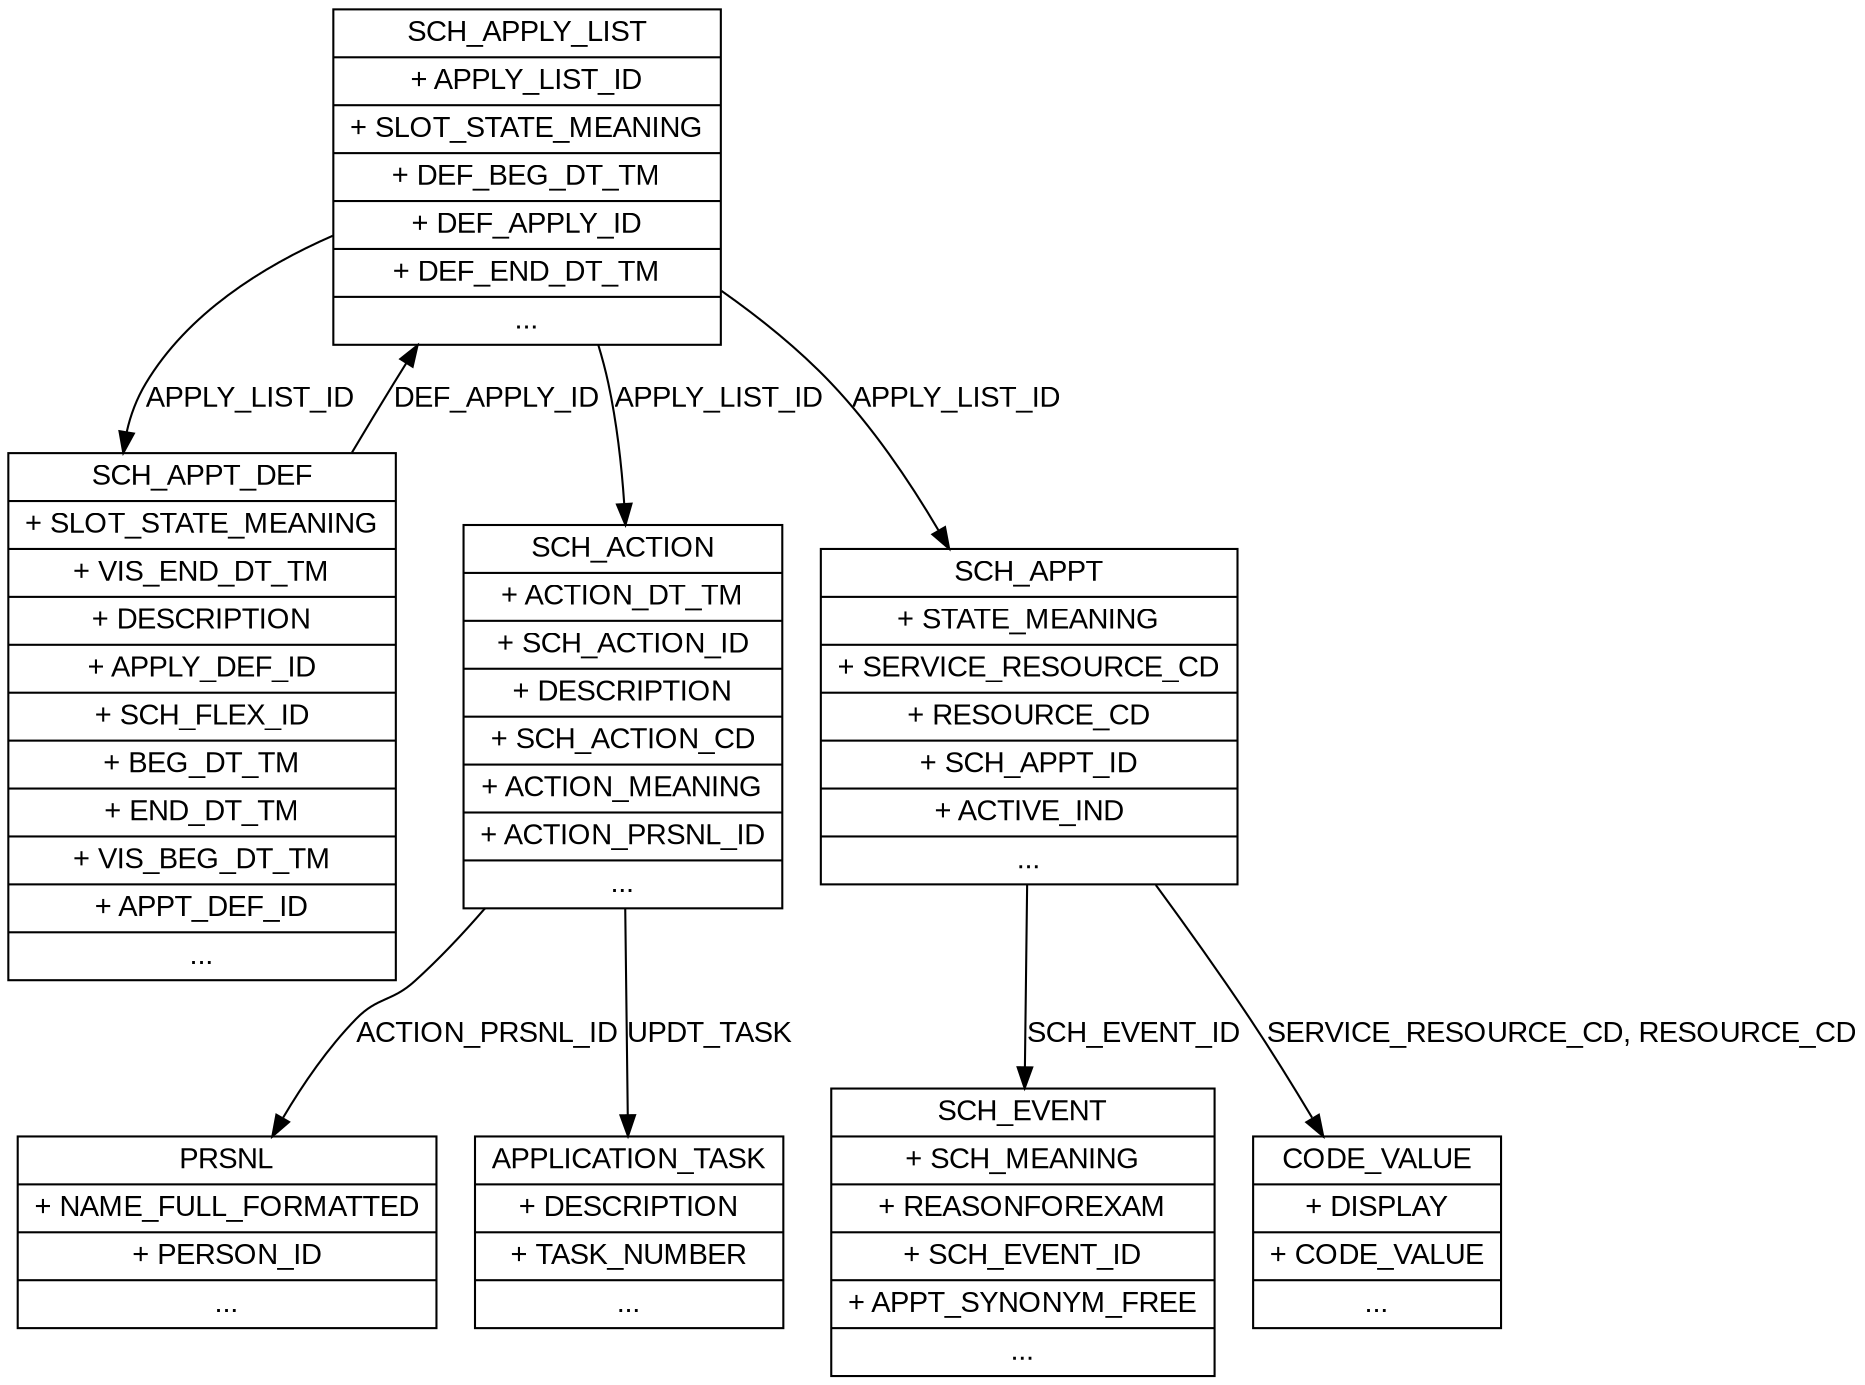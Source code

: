 digraph ERD {
    node [shape=record, fontname = "Arial"];
    graph [fontname = "Arial"];
    edge [fontname = "Arial"];

    SCH_APPLY_LIST [label="{SCH_APPLY_LIST|+ APPLY_LIST_ID|+ SLOT_STATE_MEANING|+ DEF_BEG_DT_TM|+ DEF_APPLY_ID|+ DEF_END_DT_TM|...}"];
    SCH_APPT_DEF [label="{SCH_APPT_DEF|+ SLOT_STATE_MEANING|+ VIS_END_DT_TM|+ DESCRIPTION|+ APPLY_DEF_ID|+ SCH_FLEX_ID|+ BEG_DT_TM|+ END_DT_TM|+ VIS_BEG_DT_TM|+ APPT_DEF_ID|...}"];
    SCH_ACTION [label="{SCH_ACTION|+ ACTION_DT_TM|+ SCH_ACTION_ID|+ DESCRIPTION|+ SCH_ACTION_CD|+ ACTION_MEANING|+ ACTION_PRSNL_ID|...}"];
    SCH_APPT [label="{SCH_APPT|+ STATE_MEANING|+ SERVICE_RESOURCE_CD|+ RESOURCE_CD|+ SCH_APPT_ID|+ ACTIVE_IND|...}"];
    SCH_EVENT [label="{SCH_EVENT|+ SCH_MEANING|+ REASONFOREXAM|+ SCH_EVENT_ID|+ APPT_SYNONYM_FREE|...}"];
    PRSNL [label="{PRSNL|+ NAME_FULL_FORMATTED|+ PERSON_ID|...}"];
    APPLICATION_TASK [label="{APPLICATION_TASK|+ DESCRIPTION|+ TASK_NUMBER|...}"];
    CODE_VALUE [label="{CODE_VALUE|+ DISPLAY|+ CODE_VALUE|...}"];

    SCH_APPLY_LIST -> SCH_APPT_DEF [label="APPLY_LIST_ID"];
    SCH_APPLY_LIST -> SCH_ACTION [label="APPLY_LIST_ID"];
    SCH_APPLY_LIST -> SCH_APPT [label="APPLY_LIST_ID"];
    SCH_APPT_DEF -> SCH_APPLY_LIST [label="DEF_APPLY_ID"];
    SCH_ACTION -> APPLICATION_TASK [label="UPDT_TASK"];
    SCH_ACTION -> PRSNL [label="ACTION_PRSNL_ID"];
    SCH_APPT -> SCH_EVENT [label="SCH_EVENT_ID"];
    SCH_APPT -> CODE_VALUE [label="SERVICE_RESOURCE_CD, RESOURCE_CD"];
}
